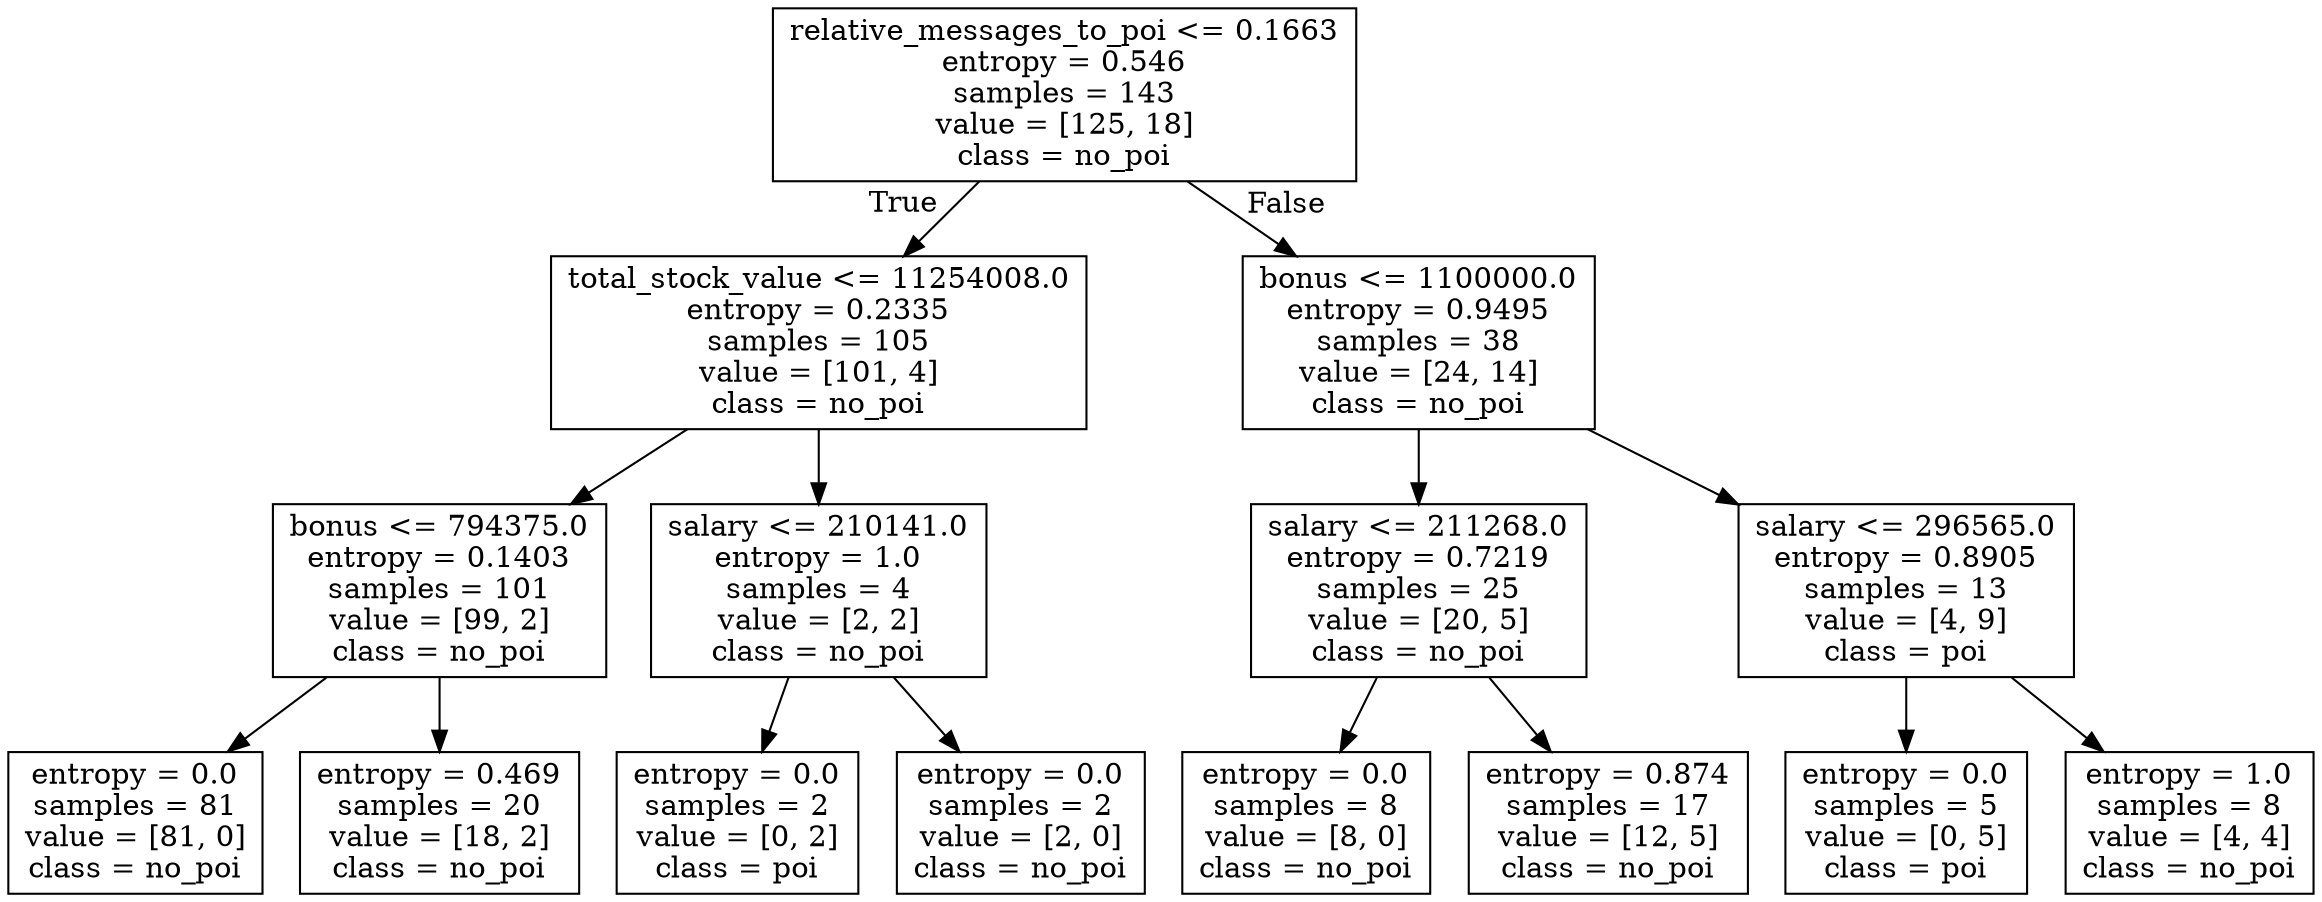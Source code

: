 digraph Tree {
node [shape=box] ;
0 [label="relative_messages_to_poi <= 0.1663\nentropy = 0.546\nsamples = 143\nvalue = [125, 18]\nclass = no_poi"] ;
1 [label="total_stock_value <= 11254008.0\nentropy = 0.2335\nsamples = 105\nvalue = [101, 4]\nclass = no_poi"] ;
0 -> 1 [labeldistance=2.5, labelangle=45, headlabel="True"] ;
2 [label="bonus <= 794375.0\nentropy = 0.1403\nsamples = 101\nvalue = [99, 2]\nclass = no_poi"] ;
1 -> 2 ;
3 [label="entropy = 0.0\nsamples = 81\nvalue = [81, 0]\nclass = no_poi"] ;
2 -> 3 ;
4 [label="entropy = 0.469\nsamples = 20\nvalue = [18, 2]\nclass = no_poi"] ;
2 -> 4 ;
5 [label="salary <= 210141.0\nentropy = 1.0\nsamples = 4\nvalue = [2, 2]\nclass = no_poi"] ;
1 -> 5 ;
6 [label="entropy = 0.0\nsamples = 2\nvalue = [0, 2]\nclass = poi"] ;
5 -> 6 ;
7 [label="entropy = 0.0\nsamples = 2\nvalue = [2, 0]\nclass = no_poi"] ;
5 -> 7 ;
8 [label="bonus <= 1100000.0\nentropy = 0.9495\nsamples = 38\nvalue = [24, 14]\nclass = no_poi"] ;
0 -> 8 [labeldistance=2.5, labelangle=-45, headlabel="False"] ;
9 [label="salary <= 211268.0\nentropy = 0.7219\nsamples = 25\nvalue = [20, 5]\nclass = no_poi"] ;
8 -> 9 ;
10 [label="entropy = 0.0\nsamples = 8\nvalue = [8, 0]\nclass = no_poi"] ;
9 -> 10 ;
11 [label="entropy = 0.874\nsamples = 17\nvalue = [12, 5]\nclass = no_poi"] ;
9 -> 11 ;
12 [label="salary <= 296565.0\nentropy = 0.8905\nsamples = 13\nvalue = [4, 9]\nclass = poi"] ;
8 -> 12 ;
13 [label="entropy = 0.0\nsamples = 5\nvalue = [0, 5]\nclass = poi"] ;
12 -> 13 ;
14 [label="entropy = 1.0\nsamples = 8\nvalue = [4, 4]\nclass = no_poi"] ;
12 -> 14 ;
}